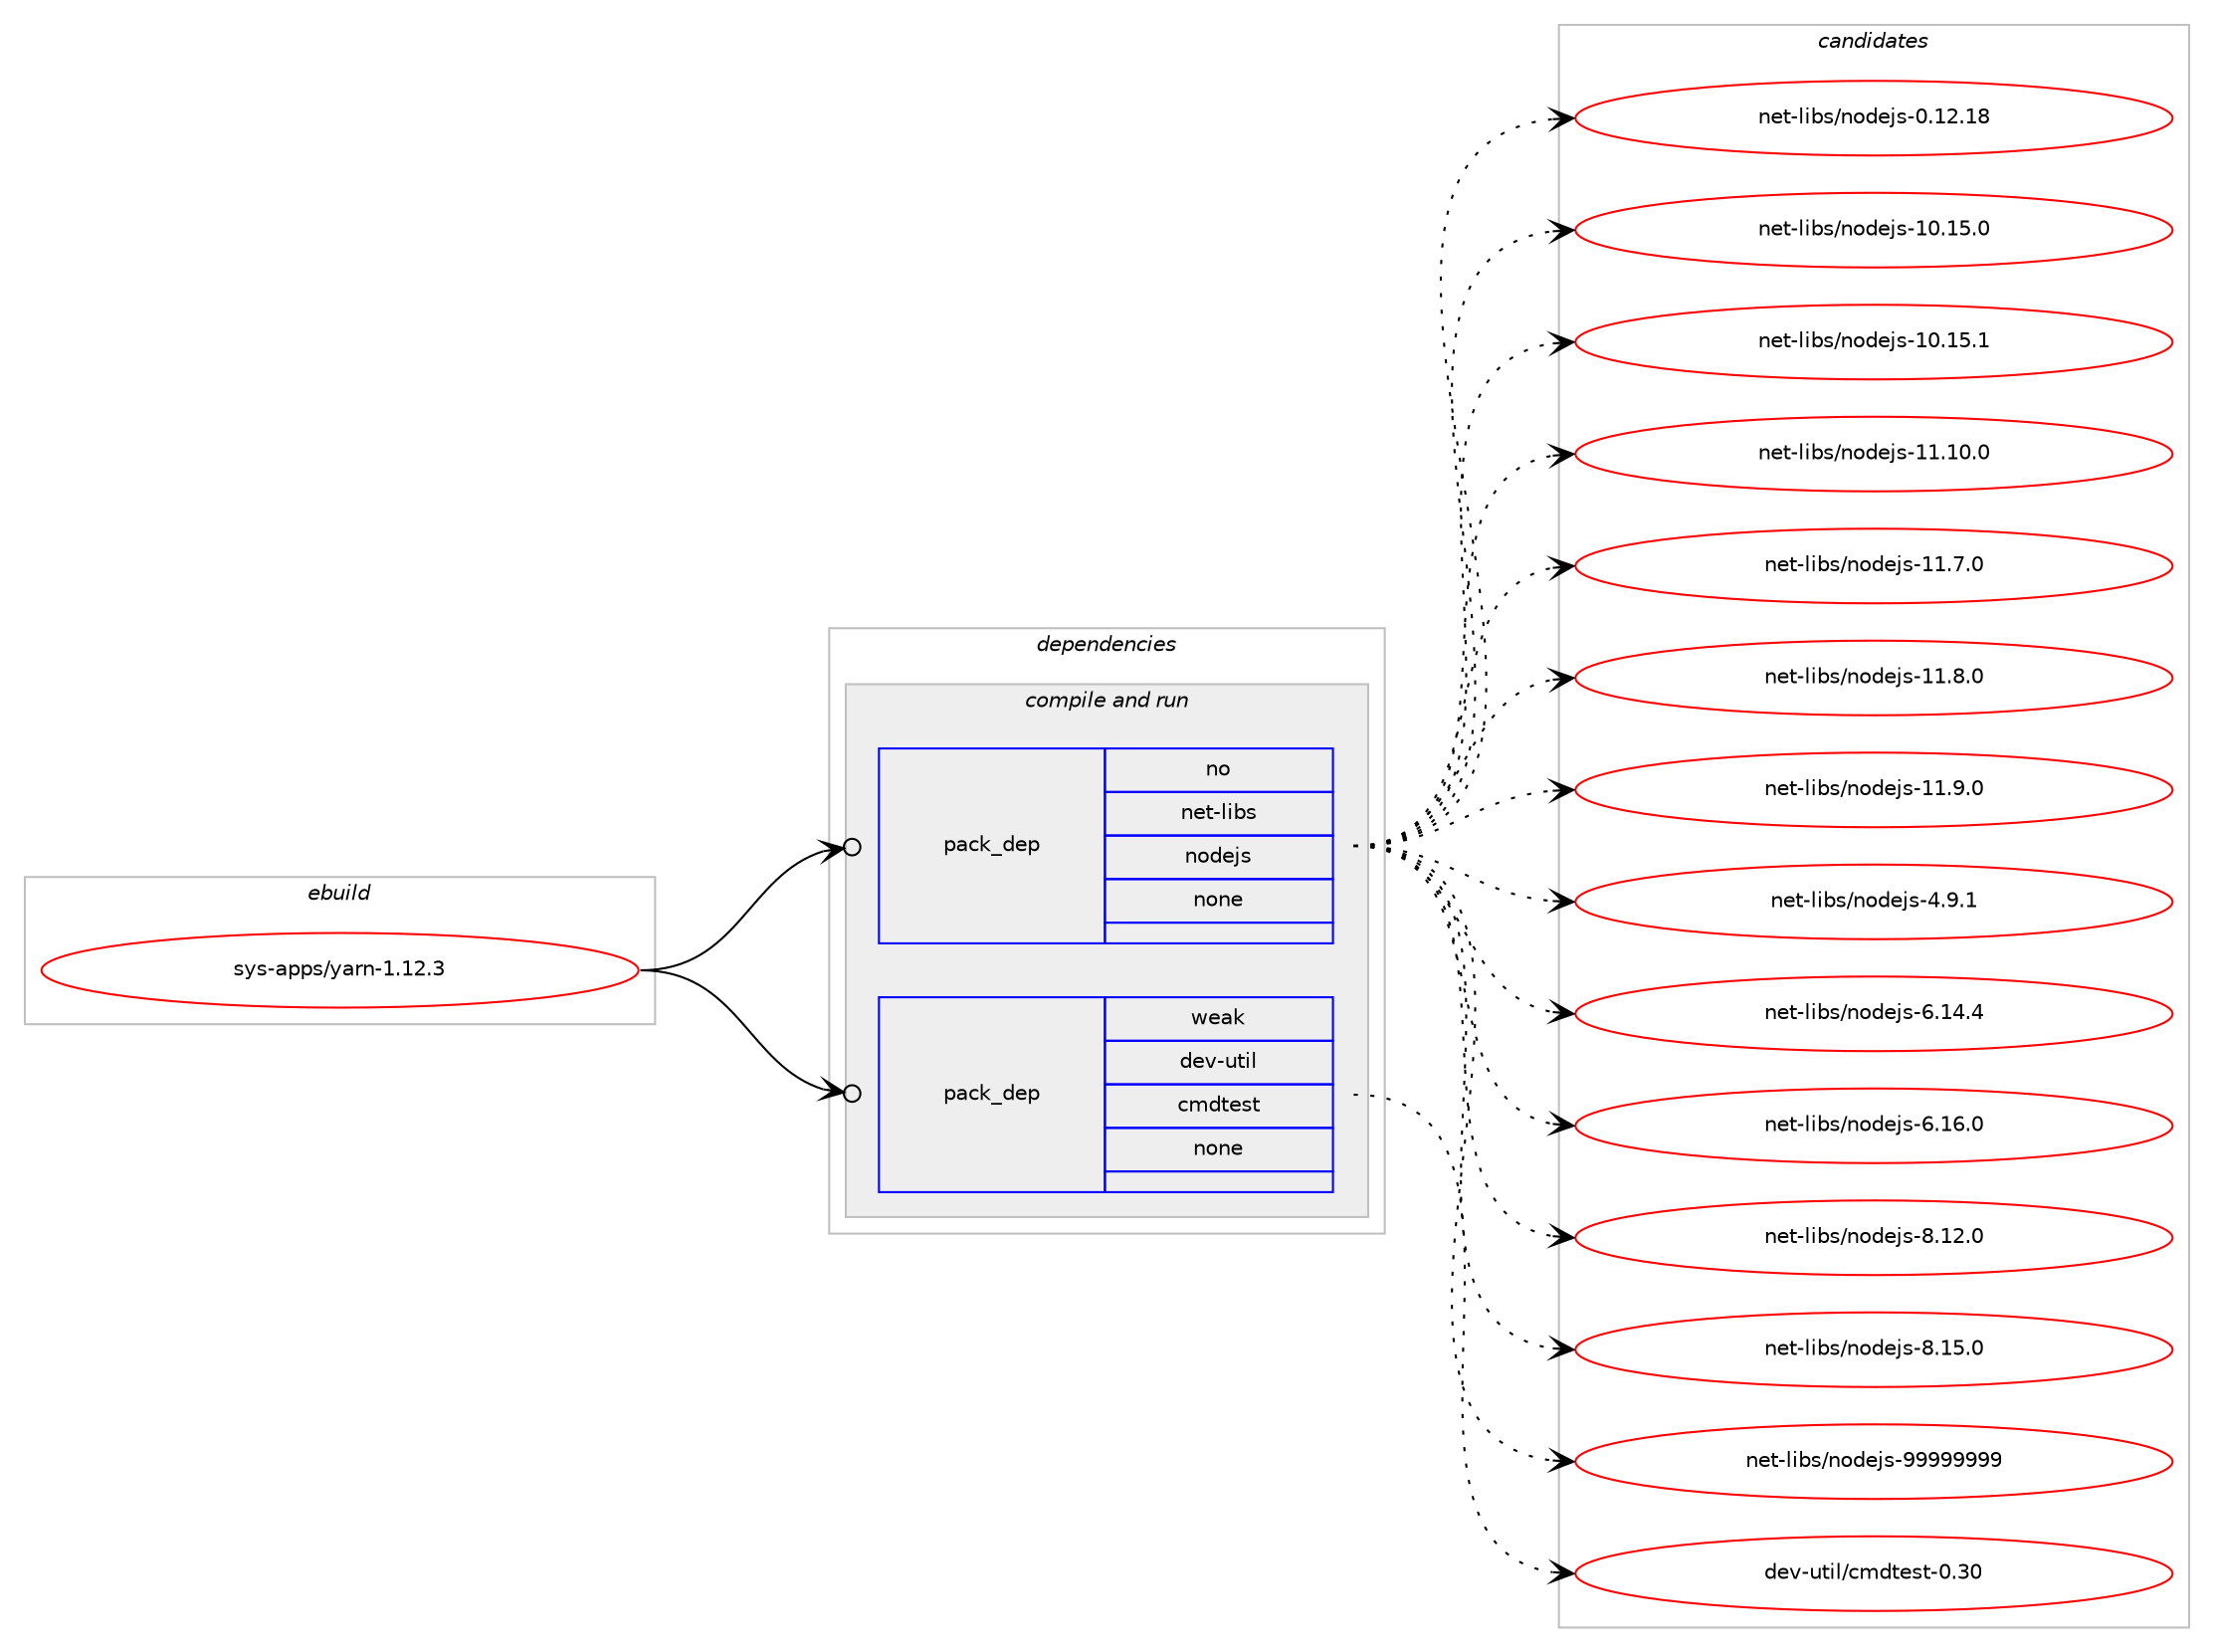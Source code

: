 digraph prolog {

# *************
# Graph options
# *************

newrank=true;
concentrate=true;
compound=true;
graph [rankdir=LR,fontname=Helvetica,fontsize=10,ranksep=1.5];#, ranksep=2.5, nodesep=0.2];
edge  [arrowhead=vee];
node  [fontname=Helvetica,fontsize=10];

# **********
# The ebuild
# **********

subgraph cluster_leftcol {
color=gray;
rank=same;
label=<<i>ebuild</i>>;
id [label="sys-apps/yarn-1.12.3", color=red, width=4, href="../sys-apps/yarn-1.12.3.svg"];
}

# ****************
# The dependencies
# ****************

subgraph cluster_midcol {
color=gray;
label=<<i>dependencies</i>>;
subgraph cluster_compile {
fillcolor="#eeeeee";
style=filled;
label=<<i>compile</i>>;
}
subgraph cluster_compileandrun {
fillcolor="#eeeeee";
style=filled;
label=<<i>compile and run</i>>;
subgraph pack3484 {
dependency3955 [label=<<TABLE BORDER="0" CELLBORDER="1" CELLSPACING="0" CELLPADDING="4" WIDTH="220"><TR><TD ROWSPAN="6" CELLPADDING="30">pack_dep</TD></TR><TR><TD WIDTH="110">no</TD></TR><TR><TD>net-libs</TD></TR><TR><TD>nodejs</TD></TR><TR><TD>none</TD></TR><TR><TD></TD></TR></TABLE>>, shape=none, color=blue];
}
id:e -> dependency3955:w [weight=20,style="solid",arrowhead="odotvee"];
subgraph pack3485 {
dependency3956 [label=<<TABLE BORDER="0" CELLBORDER="1" CELLSPACING="0" CELLPADDING="4" WIDTH="220"><TR><TD ROWSPAN="6" CELLPADDING="30">pack_dep</TD></TR><TR><TD WIDTH="110">weak</TD></TR><TR><TD>dev-util</TD></TR><TR><TD>cmdtest</TD></TR><TR><TD>none</TD></TR><TR><TD></TD></TR></TABLE>>, shape=none, color=blue];
}
id:e -> dependency3956:w [weight=20,style="solid",arrowhead="odotvee"];
}
subgraph cluster_run {
fillcolor="#eeeeee";
style=filled;
label=<<i>run</i>>;
}
}

# **************
# The candidates
# **************

subgraph cluster_choices {
rank=same;
color=gray;
label=<<i>candidates</i>>;

subgraph choice3484 {
color=black;
nodesep=1;
choice1101011164510810598115471101111001011061154548464950464956 [label="net-libs/nodejs-0.12.18", color=red, width=4,href="../net-libs/nodejs-0.12.18.svg"];
choice1101011164510810598115471101111001011061154549484649534648 [label="net-libs/nodejs-10.15.0", color=red, width=4,href="../net-libs/nodejs-10.15.0.svg"];
choice1101011164510810598115471101111001011061154549484649534649 [label="net-libs/nodejs-10.15.1", color=red, width=4,href="../net-libs/nodejs-10.15.1.svg"];
choice1101011164510810598115471101111001011061154549494649484648 [label="net-libs/nodejs-11.10.0", color=red, width=4,href="../net-libs/nodejs-11.10.0.svg"];
choice11010111645108105981154711011110010110611545494946554648 [label="net-libs/nodejs-11.7.0", color=red, width=4,href="../net-libs/nodejs-11.7.0.svg"];
choice11010111645108105981154711011110010110611545494946564648 [label="net-libs/nodejs-11.8.0", color=red, width=4,href="../net-libs/nodejs-11.8.0.svg"];
choice11010111645108105981154711011110010110611545494946574648 [label="net-libs/nodejs-11.9.0", color=red, width=4,href="../net-libs/nodejs-11.9.0.svg"];
choice110101116451081059811547110111100101106115455246574649 [label="net-libs/nodejs-4.9.1", color=red, width=4,href="../net-libs/nodejs-4.9.1.svg"];
choice11010111645108105981154711011110010110611545544649524652 [label="net-libs/nodejs-6.14.4", color=red, width=4,href="../net-libs/nodejs-6.14.4.svg"];
choice11010111645108105981154711011110010110611545544649544648 [label="net-libs/nodejs-6.16.0", color=red, width=4,href="../net-libs/nodejs-6.16.0.svg"];
choice11010111645108105981154711011110010110611545564649504648 [label="net-libs/nodejs-8.12.0", color=red, width=4,href="../net-libs/nodejs-8.12.0.svg"];
choice11010111645108105981154711011110010110611545564649534648 [label="net-libs/nodejs-8.15.0", color=red, width=4,href="../net-libs/nodejs-8.15.0.svg"];
choice110101116451081059811547110111100101106115455757575757575757 [label="net-libs/nodejs-99999999", color=red, width=4,href="../net-libs/nodejs-99999999.svg"];
dependency3955:e -> choice1101011164510810598115471101111001011061154548464950464956:w [style=dotted,weight="100"];
dependency3955:e -> choice1101011164510810598115471101111001011061154549484649534648:w [style=dotted,weight="100"];
dependency3955:e -> choice1101011164510810598115471101111001011061154549484649534649:w [style=dotted,weight="100"];
dependency3955:e -> choice1101011164510810598115471101111001011061154549494649484648:w [style=dotted,weight="100"];
dependency3955:e -> choice11010111645108105981154711011110010110611545494946554648:w [style=dotted,weight="100"];
dependency3955:e -> choice11010111645108105981154711011110010110611545494946564648:w [style=dotted,weight="100"];
dependency3955:e -> choice11010111645108105981154711011110010110611545494946574648:w [style=dotted,weight="100"];
dependency3955:e -> choice110101116451081059811547110111100101106115455246574649:w [style=dotted,weight="100"];
dependency3955:e -> choice11010111645108105981154711011110010110611545544649524652:w [style=dotted,weight="100"];
dependency3955:e -> choice11010111645108105981154711011110010110611545544649544648:w [style=dotted,weight="100"];
dependency3955:e -> choice11010111645108105981154711011110010110611545564649504648:w [style=dotted,weight="100"];
dependency3955:e -> choice11010111645108105981154711011110010110611545564649534648:w [style=dotted,weight="100"];
dependency3955:e -> choice110101116451081059811547110111100101106115455757575757575757:w [style=dotted,weight="100"];
}
subgraph choice3485 {
color=black;
nodesep=1;
choice1001011184511711610510847991091001161011151164548465148 [label="dev-util/cmdtest-0.30", color=red, width=4,href="../dev-util/cmdtest-0.30.svg"];
dependency3956:e -> choice1001011184511711610510847991091001161011151164548465148:w [style=dotted,weight="100"];
}
}

}
